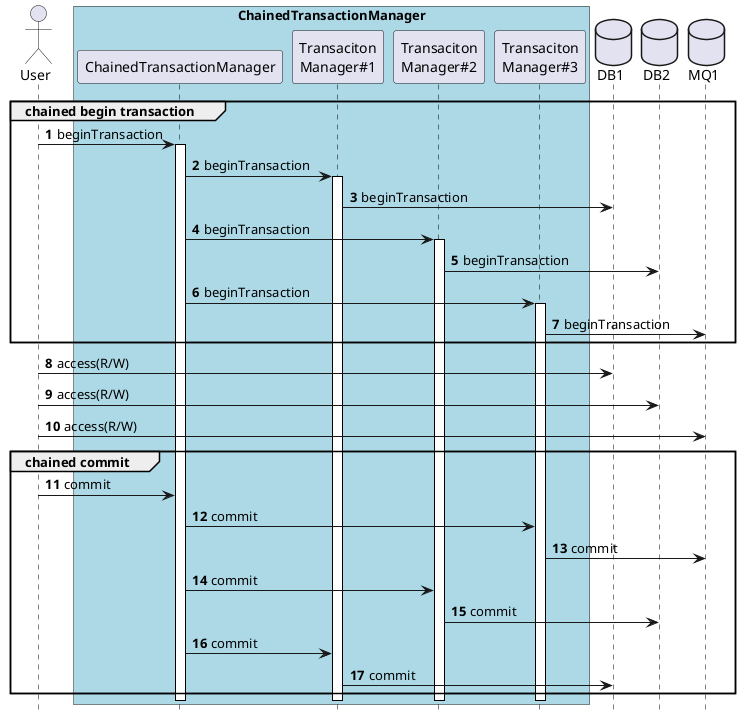 @startuml

hide footbox
autonumber

actor User
box "ChainedTransactionManager" #lightblue
participant ChainedTransactionManager
participant "Transaciton\nManager#1" as TM1
participant "Transaciton\nManager#2" as TM2
participant "Transaciton\nManager#3" as TM3
end box
database "DB1" as db1
database "DB2" as db2
database "MQ1" as mq1

group chained begin transaction
User -> ChainedTransactionManager : beginTransaction
activate ChainedTransactionManager

ChainedTransactionManager -> TM1 : beginTransaction
activate TM1
TM1 -> db1 : beginTransaction

ChainedTransactionManager -> TM2 : beginTransaction
activate TM2
TM2 -> db2 : beginTransaction

ChainedTransactionManager -> TM3 : beginTransaction
activate TM3
TM3 -> mq1 : beginTransaction
end

User -> db1 : access(R/W)
User -> db2 : access(R/W)
User -> mq1 : access(R/W)

group chained commit
User -> ChainedTransactionManager : commit

ChainedTransactionManager -> TM3 : commit
TM3 -> mq1 : commit

ChainedTransactionManager -> TM2 : commit
TM2 -> db2 : commit

ChainedTransactionManager -> TM1 : commit
TM1 -> db1 : commit
end

deactivate TM1
deactivate TM2
deactivate TM3

deactivate ChainedTransactionManager

'Set styles such as format and color of each figure
skinparam Note {
  BackgroundColor #b1f8fa
  BorderColor black
}

skinparam Class {
  BorderColor black
  ArrowColor black
}

skinparam Sequence {
  BorderColor black
  ActorBorderColor black
  ArrowColor black
  LifeLineBorderColor black
  BoxLineColor black
  ParticipantBorderColor black
}

skinparam componentStyle uml2

skinparam Component {
  BorderColor black
  ArrowColor black
}

skinparam Interface {
  BorderColor black
  ArrowColor black
}

@enduml
